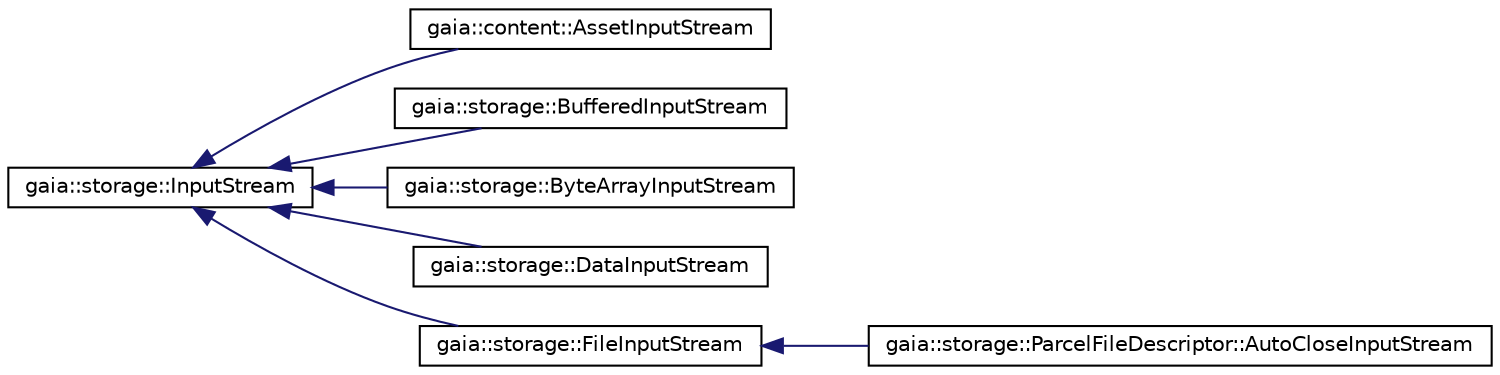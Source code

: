 digraph G
{
  edge [fontname="Helvetica",fontsize="10",labelfontname="Helvetica",labelfontsize="10"];
  node [fontname="Helvetica",fontsize="10",shape=record];
  rankdir=LR;
  Node1 [label="gaia::storage::InputStream",height=0.2,width=0.4,color="black", fillcolor="white", style="filled",URL="$db/d26/classgaia_1_1storage_1_1_input_stream.html"];
  Node1 -> Node2 [dir=back,color="midnightblue",fontsize="10",style="solid",fontname="Helvetica"];
  Node2 [label="gaia::content::AssetInputStream",height=0.2,width=0.4,color="black", fillcolor="white", style="filled",URL="$d9/d31/classgaia_1_1content_1_1_asset_input_stream.html",tooltip="open a asset input stream for reading data."];
  Node1 -> Node3 [dir=back,color="midnightblue",fontsize="10",style="solid",fontname="Helvetica"];
  Node3 [label="gaia::storage::BufferedInputStream",height=0.2,width=0.4,color="black", fillcolor="white", style="filled",URL="$db/d9a/classgaia_1_1storage_1_1_buffered_input_stream.html",tooltip="A Stream way to read primitive data."];
  Node1 -> Node4 [dir=back,color="midnightblue",fontsize="10",style="solid",fontname="Helvetica"];
  Node4 [label="gaia::storage::ByteArrayInputStream",height=0.2,width=0.4,color="black", fillcolor="white", style="filled",URL="$d5/d84/classgaia_1_1storage_1_1_byte_array_input_stream.html",tooltip="A specialized gaia::storage::InputStream for reading the contents of a byte array."];
  Node1 -> Node5 [dir=back,color="midnightblue",fontsize="10",style="solid",fontname="Helvetica"];
  Node5 [label="gaia::storage::DataInputStream",height=0.2,width=0.4,color="black", fillcolor="white", style="filled",URL="$de/d17/classgaia_1_1storage_1_1_data_input_stream.html",tooltip="Reads typed data from a file in the file system."];
  Node1 -> Node6 [dir=back,color="midnightblue",fontsize="10",style="solid",fontname="Helvetica"];
  Node6 [label="gaia::storage::FileInputStream",height=0.2,width=0.4,color="black", fillcolor="white", style="filled",URL="$da/da8/classgaia_1_1storage_1_1_file_input_stream.html",tooltip="A Stream way to read primitive data."];
  Node6 -> Node7 [dir=back,color="midnightblue",fontsize="10",style="solid",fontname="Helvetica"];
  Node7 [label="gaia::storage::ParcelFileDescriptor::AutoCloseInputStream",height=0.2,width=0.4,color="black", fillcolor="white", style="filled",URL="$d6/d28/classgaia_1_1storage_1_1_parcel_file_descriptor_1_1_auto_close_input_stream.html",tooltip="An InputStream you can create on a ParcelFileDescriptor, which will take care of calling ParcelFileDe..."];
}
